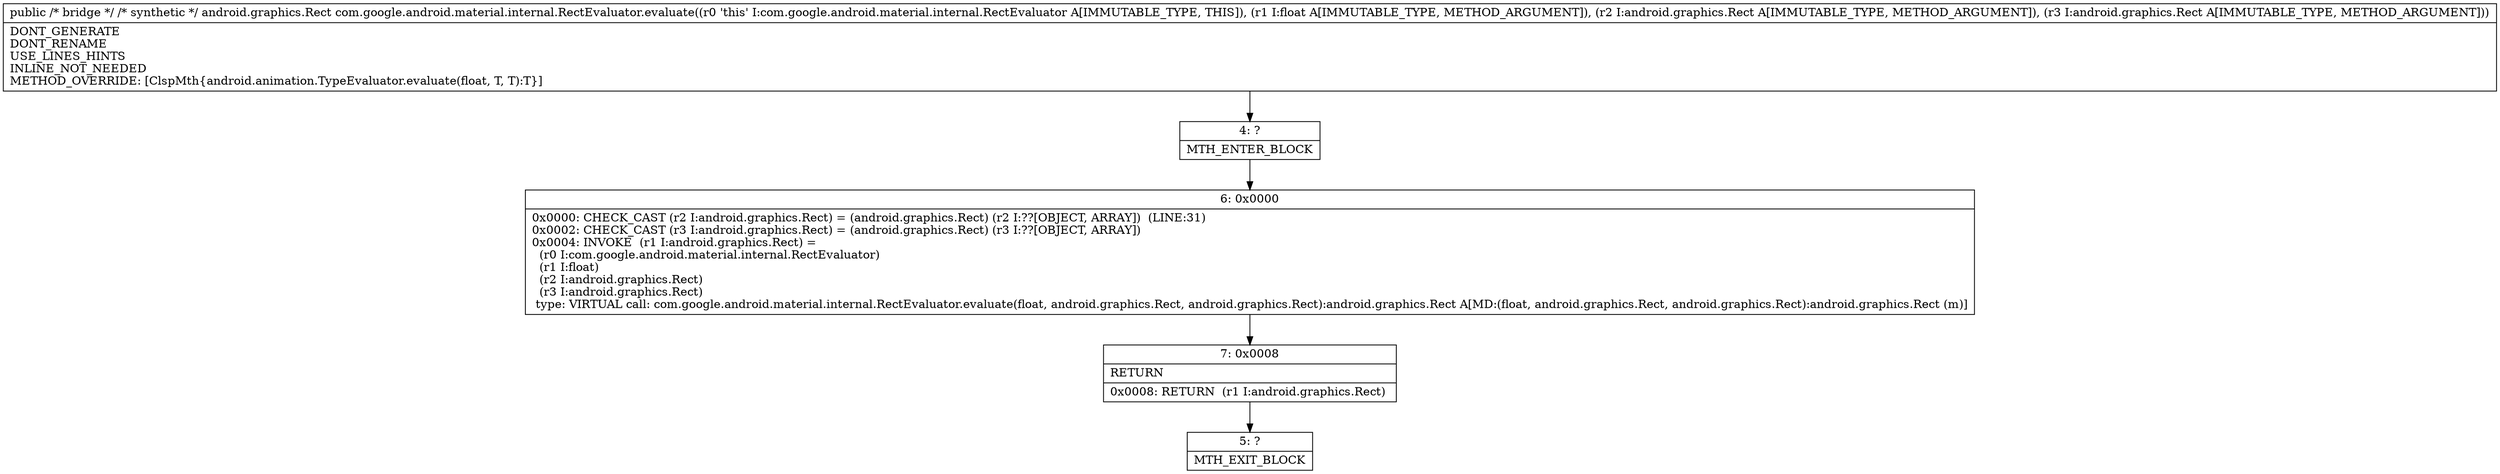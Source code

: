 digraph "CFG forcom.google.android.material.internal.RectEvaluator.evaluate(FLjava\/lang\/Object;Ljava\/lang\/Object;)Ljava\/lang\/Object;" {
Node_4 [shape=record,label="{4\:\ ?|MTH_ENTER_BLOCK\l}"];
Node_6 [shape=record,label="{6\:\ 0x0000|0x0000: CHECK_CAST (r2 I:android.graphics.Rect) = (android.graphics.Rect) (r2 I:??[OBJECT, ARRAY])  (LINE:31)\l0x0002: CHECK_CAST (r3 I:android.graphics.Rect) = (android.graphics.Rect) (r3 I:??[OBJECT, ARRAY]) \l0x0004: INVOKE  (r1 I:android.graphics.Rect) = \l  (r0 I:com.google.android.material.internal.RectEvaluator)\l  (r1 I:float)\l  (r2 I:android.graphics.Rect)\l  (r3 I:android.graphics.Rect)\l type: VIRTUAL call: com.google.android.material.internal.RectEvaluator.evaluate(float, android.graphics.Rect, android.graphics.Rect):android.graphics.Rect A[MD:(float, android.graphics.Rect, android.graphics.Rect):android.graphics.Rect (m)]\l}"];
Node_7 [shape=record,label="{7\:\ 0x0008|RETURN\l|0x0008: RETURN  (r1 I:android.graphics.Rect) \l}"];
Node_5 [shape=record,label="{5\:\ ?|MTH_EXIT_BLOCK\l}"];
MethodNode[shape=record,label="{public \/* bridge *\/ \/* synthetic *\/ android.graphics.Rect com.google.android.material.internal.RectEvaluator.evaluate((r0 'this' I:com.google.android.material.internal.RectEvaluator A[IMMUTABLE_TYPE, THIS]), (r1 I:float A[IMMUTABLE_TYPE, METHOD_ARGUMENT]), (r2 I:android.graphics.Rect A[IMMUTABLE_TYPE, METHOD_ARGUMENT]), (r3 I:android.graphics.Rect A[IMMUTABLE_TYPE, METHOD_ARGUMENT]))  | DONT_GENERATE\lDONT_RENAME\lUSE_LINES_HINTS\lINLINE_NOT_NEEDED\lMETHOD_OVERRIDE: [ClspMth\{android.animation.TypeEvaluator.evaluate(float, T, T):T\}]\l}"];
MethodNode -> Node_4;Node_4 -> Node_6;
Node_6 -> Node_7;
Node_7 -> Node_5;
}

